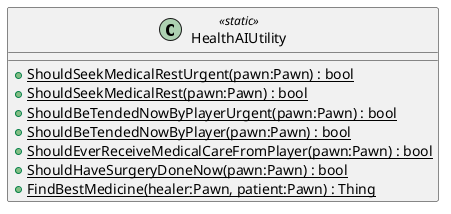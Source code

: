@startuml
class HealthAIUtility <<static>> {
    + {static} ShouldSeekMedicalRestUrgent(pawn:Pawn) : bool
    + {static} ShouldSeekMedicalRest(pawn:Pawn) : bool
    + {static} ShouldBeTendedNowByPlayerUrgent(pawn:Pawn) : bool
    + {static} ShouldBeTendedNowByPlayer(pawn:Pawn) : bool
    + {static} ShouldEverReceiveMedicalCareFromPlayer(pawn:Pawn) : bool
    + {static} ShouldHaveSurgeryDoneNow(pawn:Pawn) : bool
    + {static} FindBestMedicine(healer:Pawn, patient:Pawn) : Thing
}
@enduml
